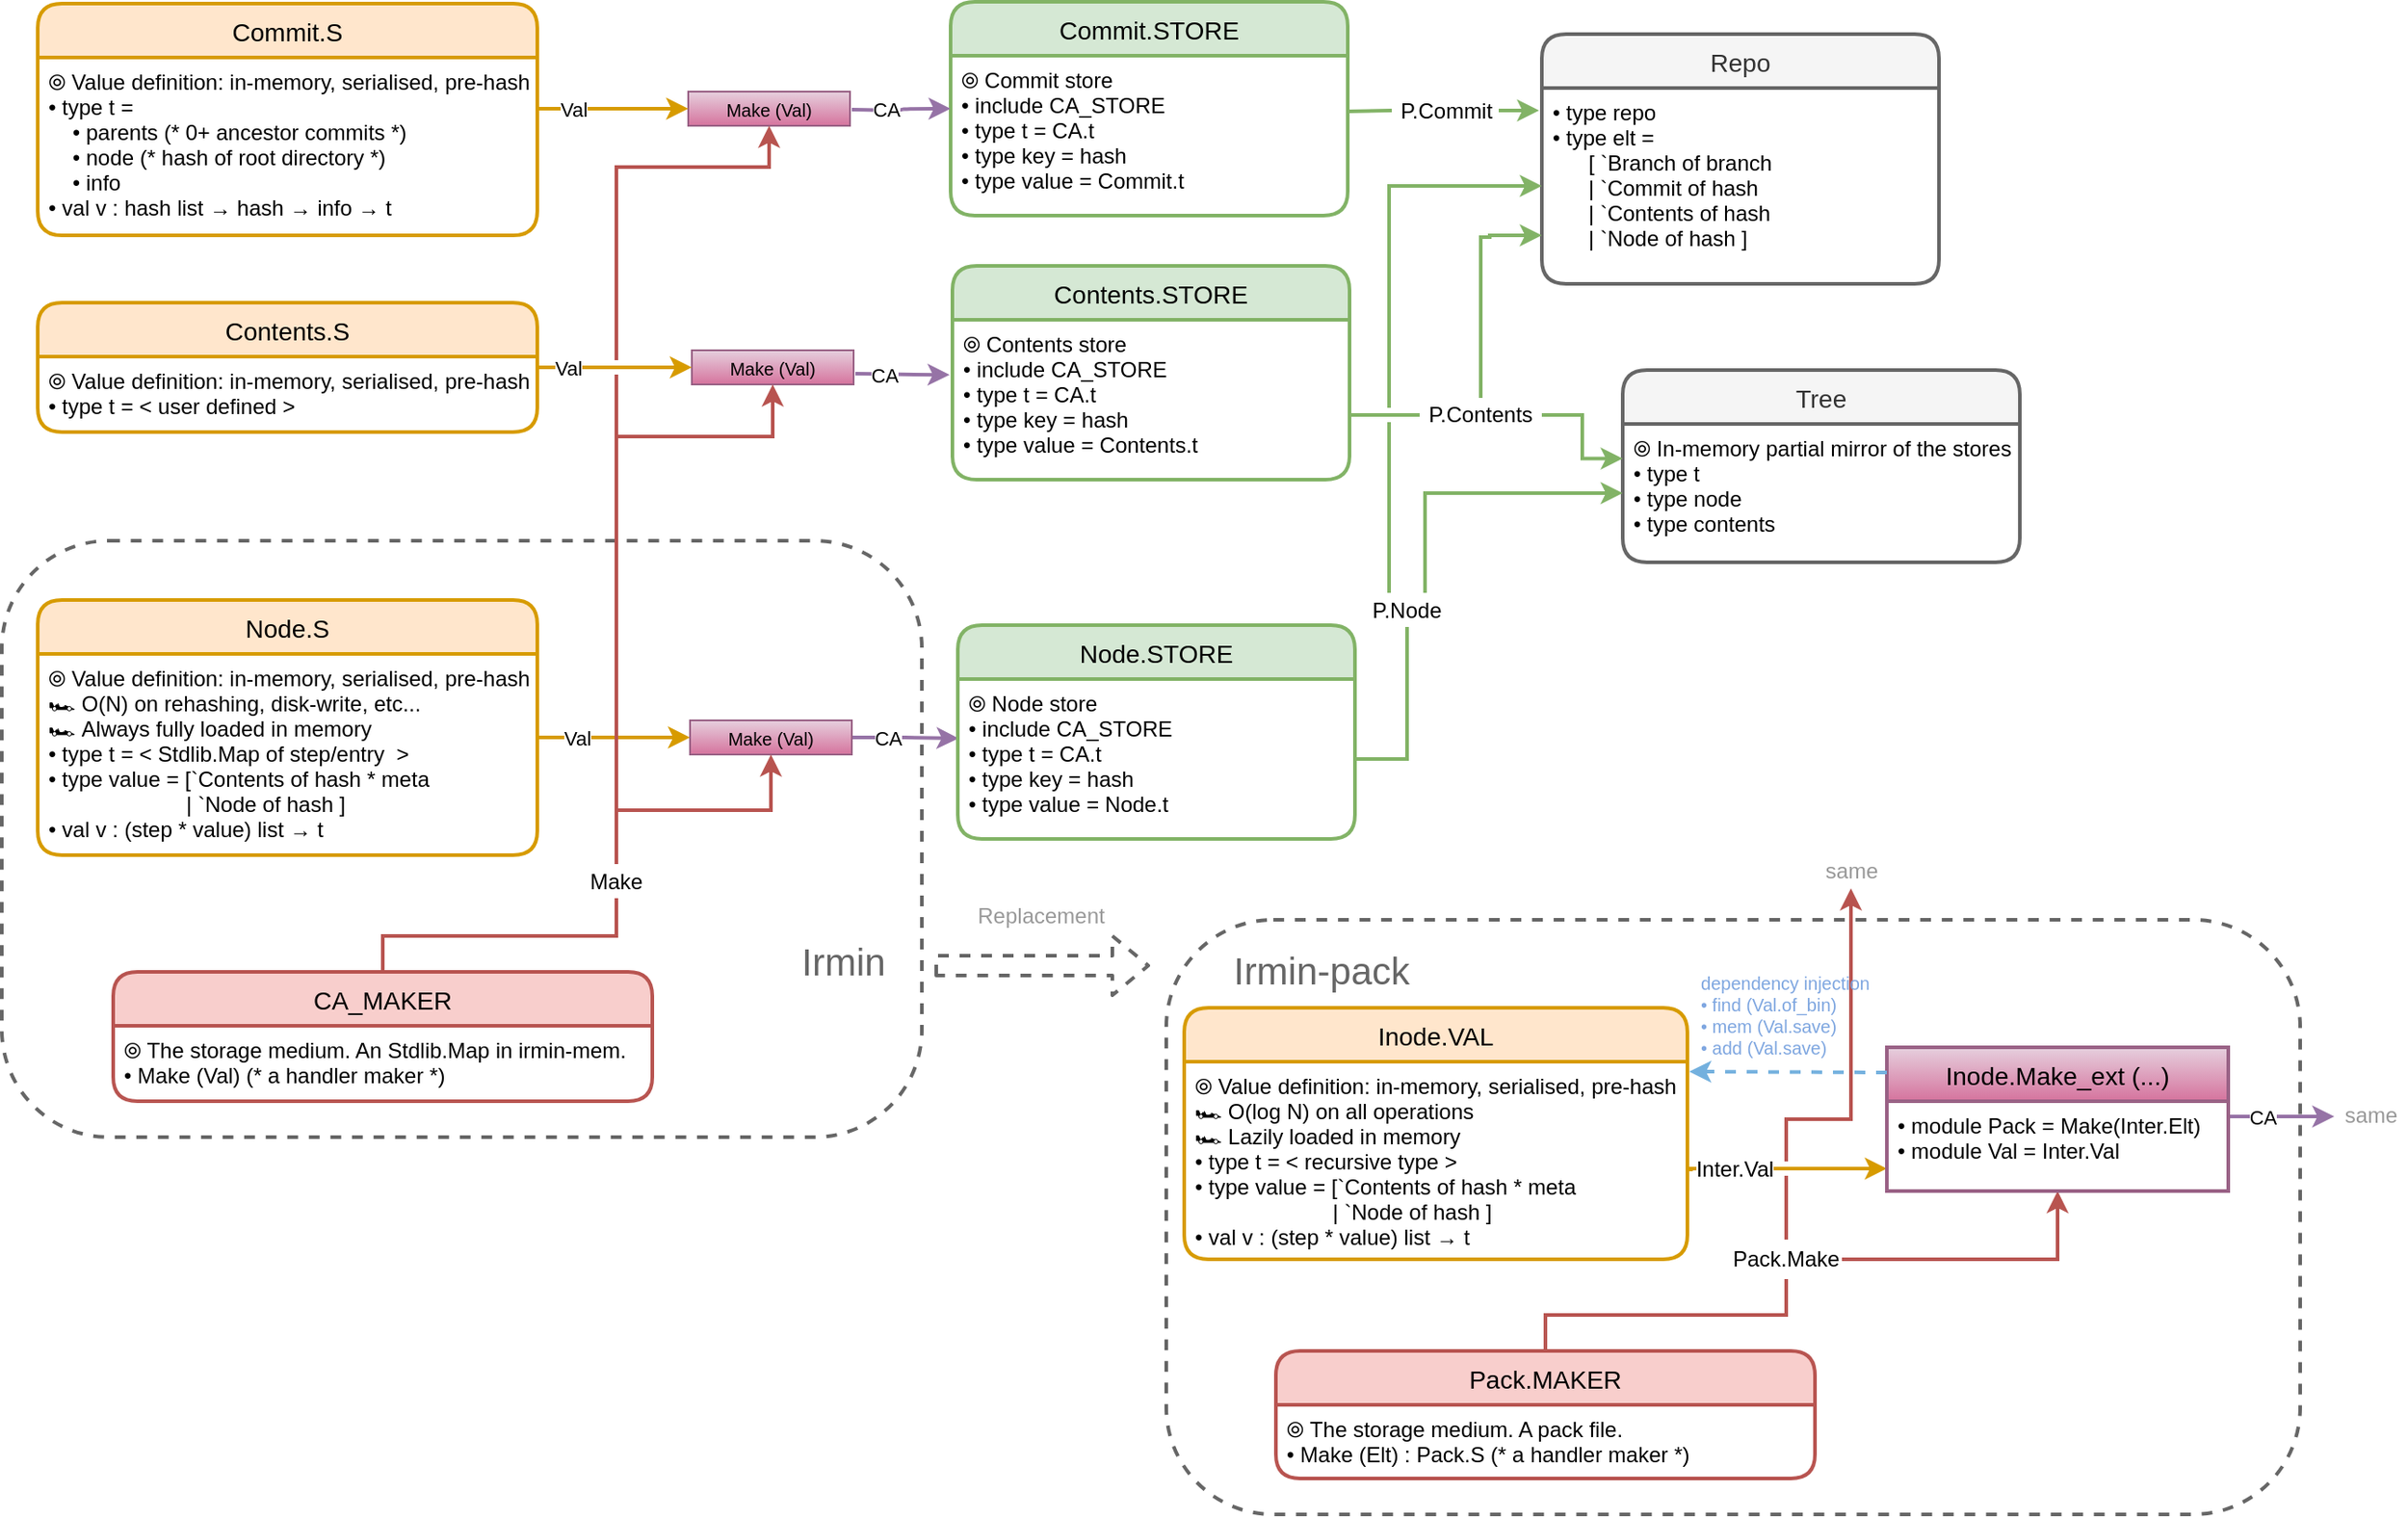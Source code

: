 <mxfile version="14.3.2" type="device" pages="2"><diagram id="qdZ4n5tWrnuXQ08trUPr" name="Functor stack"><mxGraphModel dx="1797" dy="1001" grid="1" gridSize="10" guides="1" tooltips="1" connect="1" arrows="1" fold="1" page="1" pageScale="1" pageWidth="827" pageHeight="1169" math="0" shadow="0"><root><mxCell id="0"/><mxCell id="1" parent="0"/><mxCell id="gpQaS3DrG4YznyOlDVg5-61" style="edgeStyle=orthogonalEdgeStyle;orthogonalLoop=1;jettySize=auto;html=1;exitX=1;exitY=0.399;exitDx=0;exitDy=0;entryX=0;entryY=0.5;entryDx=0;entryDy=0;rounded=0;fillColor=#ffe6cc;strokeColor=#d79b00;strokeWidth=2;exitPerimeter=0;" parent="1" target="gpQaS3DrG4YznyOlDVg5-58" edge="1" source="gpQaS3DrG4YznyOlDVg5-8"><mxGeometry relative="1" as="geometry"><mxPoint x="295" y="407.5" as="sourcePoint"/><Array as="points"><mxPoint x="300" y="418"/></Array></mxGeometry></mxCell><mxCell id="gpQaS3DrG4YznyOlDVg5-62" value="Val" style="edgeLabel;html=1;align=center;verticalAlign=middle;resizable=0;points=[];" parent="gpQaS3DrG4YznyOlDVg5-61" vertex="1" connectable="0"><mxGeometry x="-0.265" relative="1" as="geometry"><mxPoint x="-8.5" as="offset"/></mxGeometry></mxCell><mxCell id="lwyZZMM5-Lp7EQ6Wtqmz-5" value="" style="rounded=1;whiteSpace=wrap;html=1;fontFamily=Monospace;fontSize=9;dashed=1;strokeColor=#666666;strokeWidth=2;arcSize=18;gradientColor=#b3b3b3;fillColor=none;" parent="1" vertex="1"><mxGeometry x="2" y="308" width="512" height="332" as="geometry"/></mxCell><mxCell id="gpQaS3DrG4YznyOlDVg5-3" value="Commit.S" style="swimlane;childLayout=stackLayout;horizontal=1;startSize=30;horizontalStack=0;rounded=1;fontSize=14;fontStyle=0;strokeWidth=2;resizeParent=0;resizeLast=1;shadow=0;dashed=0;align=center;fillColor=#ffe6cc;strokeColor=#d79b00;" parent="1" vertex="1"><mxGeometry x="22" y="9" width="278" height="129" as="geometry"/></mxCell><mxCell id="gpQaS3DrG4YznyOlDVg5-4" value="⦾ Value definition: in-memory, serialised, pre-hash&#10;• type t =&#10;    • parents (* 0+ ancestor commits *)&#10;    • node (* hash of root directory *) &#10;    • info&#10;• val v : hash list → hash → info → t" style="align=left;strokeColor=none;fillColor=none;spacingLeft=4;fontSize=12;verticalAlign=top;resizable=0;rotatable=0;part=1;" parent="gpQaS3DrG4YznyOlDVg5-3" vertex="1"><mxGeometry y="30" width="278" height="99" as="geometry"/></mxCell><mxCell id="gpQaS3DrG4YznyOlDVg5-5" value="Contents.S" style="swimlane;childLayout=stackLayout;horizontal=1;startSize=30;horizontalStack=0;rounded=1;fontSize=14;fontStyle=0;strokeWidth=2;resizeParent=0;resizeLast=1;shadow=0;dashed=0;align=center;fillColor=#ffe6cc;strokeColor=#d79b00;" parent="1" vertex="1"><mxGeometry x="22" y="175.5" width="278" height="72" as="geometry"/></mxCell><mxCell id="gpQaS3DrG4YznyOlDVg5-6" value="⦾ Value definition: in-memory, serialised, pre-hash&#10;• type t = &lt; user defined &gt;" style="align=left;strokeColor=none;fillColor=none;spacingLeft=4;fontSize=12;verticalAlign=top;resizable=0;rotatable=0;part=1;" parent="gpQaS3DrG4YznyOlDVg5-5" vertex="1"><mxGeometry y="30" width="278" height="42" as="geometry"/></mxCell><mxCell id="gpQaS3DrG4YznyOlDVg5-7" value="Node.S" style="swimlane;childLayout=stackLayout;horizontal=1;startSize=30;horizontalStack=0;rounded=1;fontSize=14;fontStyle=0;strokeWidth=2;resizeParent=0;resizeLast=1;shadow=0;dashed=0;align=center;fillColor=#ffe6cc;strokeColor=#d79b00;" parent="1" vertex="1"><mxGeometry x="22" y="341" width="278" height="142" as="geometry"/></mxCell><mxCell id="gpQaS3DrG4YznyOlDVg5-8" value="⦾ Value definition: in-memory, serialised, pre-hash&#10;🏎️ O(N) on rehashing, disk-write, etc...&#10;🏎️ Always fully loaded in memory&#10;• type t = &lt; Stdlib.Map of step/entry  &gt;&#10;• type value = [`Contents of hash * meta&#10;                       | `Node of hash ]&#10;• val v : (step * value) list → t&#10;" style="align=left;strokeColor=none;fillColor=none;spacingLeft=4;fontSize=12;verticalAlign=top;resizable=0;rotatable=0;part=1;" parent="gpQaS3DrG4YznyOlDVg5-7" vertex="1"><mxGeometry y="30" width="278" height="112" as="geometry"/></mxCell><mxCell id="gpQaS3DrG4YznyOlDVg5-9" value="CA_MAKER" style="swimlane;childLayout=stackLayout;horizontal=1;startSize=30;horizontalStack=0;rounded=1;fontSize=14;fontStyle=0;strokeWidth=2;resizeParent=0;resizeLast=1;shadow=0;dashed=0;align=center;fillColor=#f8cecc;strokeColor=#b85450;" parent="1" vertex="1"><mxGeometry x="64" y="548" width="300" height="72" as="geometry"/></mxCell><mxCell id="gpQaS3DrG4YznyOlDVg5-10" value="⦾ The storage medium. An Stdlib.Map in irmin-mem.&#10;• Make (Val) (* a handler maker *) " style="align=left;strokeColor=none;fillColor=none;spacingLeft=4;fontSize=12;verticalAlign=top;resizable=0;rotatable=0;part=1;" parent="gpQaS3DrG4YznyOlDVg5-9" vertex="1"><mxGeometry y="30" width="300" height="42" as="geometry"/></mxCell><mxCell id="gpQaS3DrG4YznyOlDVg5-12" value="Commit.STORE" style="swimlane;childLayout=stackLayout;horizontal=1;startSize=30;horizontalStack=0;rounded=1;fontSize=14;fontStyle=0;strokeWidth=2;resizeParent=0;resizeLast=1;shadow=0;dashed=0;align=center;fillColor=#d5e8d4;strokeColor=#82b366;" parent="1" vertex="1"><mxGeometry x="530" y="8" width="221" height="119" as="geometry"/></mxCell><mxCell id="gpQaS3DrG4YznyOlDVg5-13" value="⦾ Commit store&#10;• include CA_STORE&#10;• type t = CA.t&#10;• type key = hash&#10;• type value = Commit.t" style="align=left;strokeColor=none;fillColor=none;spacingLeft=4;fontSize=12;verticalAlign=top;resizable=0;rotatable=0;part=1;" parent="gpQaS3DrG4YznyOlDVg5-12" vertex="1"><mxGeometry y="30" width="221" height="89" as="geometry"/></mxCell><mxCell id="gpQaS3DrG4YznyOlDVg5-20" value="CA" style="edgeStyle=orthogonalEdgeStyle;curved=1;orthogonalLoop=1;jettySize=auto;html=1;entryX=0;entryY=0.5;entryDx=0;entryDy=0;exitX=1;exitY=0.5;exitDx=0;exitDy=0;fillColor=#e1d5e7;strokeColor=#9673a6;strokeWidth=2;" parent="1" target="gpQaS3DrG4YznyOlDVg5-12" edge="1"><mxGeometry x="-0.309" relative="1" as="geometry"><mxPoint x="475" y="68" as="sourcePoint"/><mxPoint as="offset"/></mxGeometry></mxCell><mxCell id="gpQaS3DrG4YznyOlDVg5-18" value="&lt;font style=&quot;font-size: 10px&quot;&gt;Make (Val)&lt;/font&gt;" style="shape=rectangle;perimeter=rhombusPerimeter;whiteSpace=wrap;html=1;align=center;gradientColor=#d5739d;fillColor=#e6d0de;strokeColor=#996185;" parent="1" vertex="1"><mxGeometry x="384" y="58" width="90" height="19" as="geometry"/></mxCell><mxCell id="gpQaS3DrG4YznyOlDVg5-25" style="edgeStyle=orthogonalEdgeStyle;orthogonalLoop=1;jettySize=auto;html=1;exitX=1;exitY=0.25;exitDx=0;exitDy=0;entryX=0;entryY=0.5;entryDx=0;entryDy=0;rounded=0;fillColor=#ffe6cc;strokeColor=#d79b00;strokeWidth=2;" parent="1" source="gpQaS3DrG4YznyOlDVg5-4" target="gpQaS3DrG4YznyOlDVg5-18" edge="1"><mxGeometry relative="1" as="geometry"><Array as="points"><mxPoint x="300" y="68"/></Array></mxGeometry></mxCell><mxCell id="gpQaS3DrG4YznyOlDVg5-31" value="Val" style="edgeLabel;html=1;align=center;verticalAlign=middle;resizable=0;points=[];" parent="gpQaS3DrG4YznyOlDVg5-25" vertex="1" connectable="0"><mxGeometry x="-0.265" relative="1" as="geometry"><mxPoint x="-8.5" as="offset"/></mxGeometry></mxCell><mxCell id="gpQaS3DrG4YznyOlDVg5-51" value="CA" style="edgeStyle=orthogonalEdgeStyle;curved=1;orthogonalLoop=1;jettySize=auto;html=1;entryX=-0.007;entryY=0.344;entryDx=0;entryDy=0;entryPerimeter=0;exitX=1;exitY=0.5;exitDx=0;exitDy=0;fillColor=#e1d5e7;strokeColor=#9673a6;strokeWidth=2;" parent="1" target="gpQaS3DrG4YznyOlDVg5-67" edge="1"><mxGeometry x="-0.364" y="-1" relative="1" as="geometry"><mxPoint x="506" y="215" as="targetPoint"/><mxPoint x="477" y="215" as="sourcePoint"/><mxPoint as="offset"/></mxGeometry></mxCell><mxCell id="gpQaS3DrG4YznyOlDVg5-52" value="&lt;font style=&quot;font-size: 10px&quot;&gt;Make (Val)&lt;/font&gt;" style="shape=rectangle;perimeter=rhombusPerimeter;whiteSpace=wrap;html=1;align=center;gradientColor=#d5739d;fillColor=#e6d0de;strokeColor=#996185;" parent="1" vertex="1"><mxGeometry x="386" y="202" width="90" height="19" as="geometry"/></mxCell><mxCell id="gpQaS3DrG4YznyOlDVg5-55" value="" style="edgeStyle=orthogonalEdgeStyle;orthogonalLoop=1;jettySize=auto;html=1;entryX=0;entryY=0.5;entryDx=0;entryDy=0;rounded=0;fillColor=#ffe6cc;strokeColor=#d79b00;strokeWidth=2;" parent="1" target="gpQaS3DrG4YznyOlDVg5-52" edge="1"><mxGeometry relative="1" as="geometry"><mxPoint x="300" y="212" as="sourcePoint"/><Array as="points"><mxPoint x="300" y="208"/><mxPoint x="300" y="212"/></Array></mxGeometry></mxCell><mxCell id="gpQaS3DrG4YznyOlDVg5-56" value="Val" style="edgeLabel;html=1;align=center;verticalAlign=middle;resizable=0;points=[];" parent="gpQaS3DrG4YznyOlDVg5-55" vertex="1" connectable="0"><mxGeometry x="-0.265" relative="1" as="geometry"><mxPoint x="-10.5" as="offset"/></mxGeometry></mxCell><mxCell id="gpQaS3DrG4YznyOlDVg5-57" value="CA" style="edgeStyle=orthogonalEdgeStyle;orthogonalLoop=1;jettySize=auto;html=1;exitX=1;exitY=0.5;exitDx=0;exitDy=0;rounded=0;entryX=0.002;entryY=0.371;entryDx=0;entryDy=0;entryPerimeter=0;fillColor=#e1d5e7;strokeColor=#9673a6;strokeWidth=2;" parent="1" source="gpQaS3DrG4YznyOlDVg5-58" target="gpQaS3DrG4YznyOlDVg5-69" edge="1"><mxGeometry x="-0.356" relative="1" as="geometry"><mxPoint x="533" y="420" as="targetPoint"/><mxPoint x="476" y="415" as="sourcePoint"/><mxPoint as="offset"/></mxGeometry></mxCell><mxCell id="gpQaS3DrG4YznyOlDVg5-58" value="&lt;font style=&quot;font-size: 10px&quot;&gt;Make (Val)&lt;/font&gt;" style="shape=rectangle;perimeter=rhombusPerimeter;whiteSpace=wrap;html=1;align=center;gradientColor=#d5739d;fillColor=#e6d0de;strokeColor=#996185;" parent="1" vertex="1"><mxGeometry x="385" y="408" width="90" height="19" as="geometry"/></mxCell><mxCell id="gpQaS3DrG4YznyOlDVg5-66" value="Contents.STORE" style="swimlane;childLayout=stackLayout;horizontal=1;startSize=30;horizontalStack=0;rounded=1;fontSize=14;fontStyle=0;strokeWidth=2;resizeParent=0;resizeLast=1;shadow=0;dashed=0;align=center;fillColor=#d5e8d4;strokeColor=#82b366;" parent="1" vertex="1"><mxGeometry x="531" y="155" width="221" height="119" as="geometry"/></mxCell><mxCell id="gpQaS3DrG4YznyOlDVg5-67" value="⦾ Contents store&#10;• include CA_STORE&#10;• type t = CA.t&#10;• type key = hash&#10;• type value = Contents.t" style="align=left;strokeColor=none;fillColor=none;spacingLeft=4;fontSize=12;verticalAlign=top;resizable=0;rotatable=0;part=1;" parent="gpQaS3DrG4YznyOlDVg5-66" vertex="1"><mxGeometry y="30" width="221" height="89" as="geometry"/></mxCell><mxCell id="gpQaS3DrG4YznyOlDVg5-68" value="Node.STORE" style="swimlane;childLayout=stackLayout;horizontal=1;startSize=30;horizontalStack=0;rounded=1;fontSize=14;fontStyle=0;strokeWidth=2;resizeParent=0;resizeLast=1;shadow=0;dashed=0;align=center;fillColor=#d5e8d4;strokeColor=#82b366;" parent="1" vertex="1"><mxGeometry x="534" y="355" width="221" height="119" as="geometry"><mxRectangle x="510" y="527" width="120" height="30" as="alternateBounds"/></mxGeometry></mxCell><mxCell id="gpQaS3DrG4YznyOlDVg5-69" value="⦾ Node store&#10;• include CA_STORE&#10;• type t = CA.t&#10;• type key = hash&#10;• type value = Node.t" style="align=left;strokeColor=none;fillColor=none;spacingLeft=4;fontSize=12;verticalAlign=top;resizable=0;rotatable=0;part=1;" parent="gpQaS3DrG4YznyOlDVg5-68" vertex="1"><mxGeometry y="30" width="221" height="89" as="geometry"/></mxCell><mxCell id="gpQaS3DrG4YznyOlDVg5-70" value="Tree" style="swimlane;childLayout=stackLayout;horizontal=1;startSize=30;horizontalStack=0;rounded=1;fontSize=14;fontStyle=0;strokeWidth=2;resizeParent=0;resizeLast=1;shadow=0;dashed=0;align=center;fillColor=#f5f5f5;strokeColor=#666666;fontColor=#333333;" parent="1" vertex="1"><mxGeometry x="904" y="213" width="221" height="107" as="geometry"/></mxCell><mxCell id="gpQaS3DrG4YznyOlDVg5-71" value="⦾ In-memory partial mirror of the stores&#10;• type t&#10;• type node&#10;• type contents" style="align=left;strokeColor=none;fillColor=none;spacingLeft=4;fontSize=12;verticalAlign=top;resizable=0;rotatable=0;part=1;" parent="gpQaS3DrG4YznyOlDVg5-70" vertex="1"><mxGeometry y="30" width="221" height="77" as="geometry"/></mxCell><mxCell id="gpQaS3DrG4YznyOlDVg5-73" style="edgeStyle=orthogonalEdgeStyle;rounded=0;orthogonalLoop=1;jettySize=auto;html=1;exitX=0.75;exitY=0;exitDx=0;exitDy=0;entryX=0;entryY=0.5;entryDx=0;entryDy=0;fillColor=#d5e8d4;strokeColor=#82b366;strokeWidth=2;" parent="1" source="lwyZZMM5-Lp7EQ6Wtqmz-32" target="gpQaS3DrG4YznyOlDVg5-71" edge="1"><mxGeometry relative="1" as="geometry"/></mxCell><mxCell id="gpQaS3DrG4YznyOlDVg5-83" style="edgeStyle=orthogonalEdgeStyle;rounded=0;orthogonalLoop=1;jettySize=auto;html=1;exitX=0.5;exitY=0;exitDx=0;exitDy=0;entryX=0.5;entryY=1;entryDx=0;entryDy=0;fillColor=#f8cecc;strokeColor=#b85450;strokeWidth=2;" parent="1" source="gpQaS3DrG4YznyOlDVg5-78" target="gpQaS3DrG4YznyOlDVg5-52" edge="1"><mxGeometry relative="1" as="geometry"><Array as="points"><mxPoint x="344" y="250"/><mxPoint x="431" y="250"/></Array></mxGeometry></mxCell><mxCell id="gpQaS3DrG4YznyOlDVg5-84" style="edgeStyle=orthogonalEdgeStyle;rounded=0;orthogonalLoop=1;jettySize=auto;html=1;exitX=0.5;exitY=0;exitDx=0;exitDy=0;entryX=0.5;entryY=1;entryDx=0;entryDy=0;fillColor=#f8cecc;strokeColor=#b85450;strokeWidth=2;" parent="1" source="gpQaS3DrG4YznyOlDVg5-78" target="gpQaS3DrG4YznyOlDVg5-58" edge="1"><mxGeometry relative="1" as="geometry"><Array as="points"><mxPoint x="344" y="458"/><mxPoint x="430" y="458"/></Array></mxGeometry></mxCell><mxCell id="gpQaS3DrG4YznyOlDVg5-78" value="Make" style="text;html=1;strokeColor=none;fillColor=none;align=center;verticalAlign=middle;whiteSpace=wrap;rounded=0;" parent="1" vertex="1"><mxGeometry x="324" y="488" width="40" height="19" as="geometry"/></mxCell><mxCell id="gpQaS3DrG4YznyOlDVg5-81" style="edgeStyle=orthogonalEdgeStyle;rounded=0;orthogonalLoop=1;jettySize=auto;html=1;exitX=0.5;exitY=0;exitDx=0;exitDy=0;entryX=0.5;entryY=1;entryDx=0;entryDy=0;endArrow=none;endFill=0;fillColor=#f8cecc;strokeColor=#b85450;strokeWidth=2;" parent="1" source="gpQaS3DrG4YznyOlDVg5-9" target="gpQaS3DrG4YznyOlDVg5-78" edge="1"><mxGeometry relative="1" as="geometry"><Array as="points"><mxPoint x="214" y="528"/></Array></mxGeometry></mxCell><mxCell id="gpQaS3DrG4YznyOlDVg5-87" value="Repo" style="swimlane;childLayout=stackLayout;horizontal=1;startSize=30;horizontalStack=0;rounded=1;fontSize=14;fontStyle=0;strokeWidth=2;resizeParent=0;resizeLast=1;shadow=0;dashed=0;align=center;fillColor=#f5f5f5;strokeColor=#666666;fontColor=#333333;" parent="1" vertex="1"><mxGeometry x="859" y="26" width="221" height="139" as="geometry"/></mxCell><mxCell id="gpQaS3DrG4YznyOlDVg5-88" value="• type repo&#10;• type elt =&#10;      [ `Branch of branch&#10;      | `Commit of hash&#10;      | `Contents of hash&#10;      | `Node of hash ]&#10;" style="align=left;strokeColor=none;fillColor=none;spacingLeft=4;fontSize=12;verticalAlign=top;resizable=0;rotatable=0;part=1;" parent="gpQaS3DrG4YznyOlDVg5-87" vertex="1"><mxGeometry y="30" width="221" height="109" as="geometry"/></mxCell><mxCell id="gpQaS3DrG4YznyOlDVg5-92" style="edgeStyle=orthogonalEdgeStyle;rounded=0;orthogonalLoop=1;jettySize=auto;html=1;exitX=0.5;exitY=0;exitDx=0;exitDy=0;endArrow=classic;endFill=1;fontFamily=Monospace;fontSize=9;fillColor=#d5e8d4;strokeColor=#82b366;strokeWidth=2;" parent="1" source="lwyZZMM5-Lp7EQ6Wtqmz-37" edge="1"><mxGeometry relative="1" as="geometry"><mxPoint x="859" y="138" as="targetPoint"/><Array as="points"><mxPoint x="825" y="139"/><mxPoint x="830" y="139"/><mxPoint x="830" y="138"/></Array></mxGeometry></mxCell><mxCell id="lwyZZMM5-Lp7EQ6Wtqmz-6" value="" style="shape=flexArrow;endArrow=classic;html=1;fontFamily=Monospace;fontSize=9;gradientColor=#b3b3b3;dashed=1;strokeColor=#666666;strokeWidth=2;startArrow=none;startFill=0;" parent="1" edge="1"><mxGeometry width="50" height="50" relative="1" as="geometry"><mxPoint x="521" y="544.5" as="sourcePoint"/><mxPoint x="641" y="544.5" as="targetPoint"/></mxGeometry></mxCell><mxCell id="lwyZZMM5-Lp7EQ6Wtqmz-7" value="" style="rounded=1;whiteSpace=wrap;html=1;fontFamily=Monospace;fontSize=9;dashed=1;strokeColor=#666666;strokeWidth=2;arcSize=18;gradientColor=#b3b3b3;fillColor=none;" parent="1" vertex="1"><mxGeometry x="650" y="519" width="631" height="331" as="geometry"/></mxCell><mxCell id="lwyZZMM5-Lp7EQ6Wtqmz-8" value="Inode.VAL" style="swimlane;childLayout=stackLayout;horizontal=1;startSize=30;horizontalStack=0;rounded=1;fontSize=14;fontStyle=0;strokeWidth=2;resizeParent=0;resizeLast=1;shadow=0;dashed=0;align=center;fillColor=#ffe6cc;strokeColor=#d79b00;" parent="1" vertex="1"><mxGeometry x="660" y="568" width="280" height="140" as="geometry"/></mxCell><mxCell id="lwyZZMM5-Lp7EQ6Wtqmz-9" value="⦾ Value definition: in-memory, serialised, pre-hash&#10;🏎️ O(log N) on all operations&#10;🏎️ Lazily loaded in memory&#10;• type t = &lt; recursive type &gt;&#10;• type value = [`Contents of hash * meta&#10;                       | `Node of hash ]&#10;• val v : (step * value) list → t" style="align=left;strokeColor=none;fillColor=none;spacingLeft=4;fontSize=12;verticalAlign=top;resizable=0;rotatable=0;part=1;" parent="lwyZZMM5-Lp7EQ6Wtqmz-8" vertex="1"><mxGeometry y="30" width="280" height="110" as="geometry"/></mxCell><mxCell id="lwyZZMM5-Lp7EQ6Wtqmz-10" value="Pack.MAKER" style="swimlane;childLayout=stackLayout;horizontal=1;startSize=30;horizontalStack=0;rounded=1;fontSize=14;fontStyle=0;strokeWidth=2;resizeParent=0;resizeLast=1;shadow=0;dashed=0;align=center;fillColor=#f8cecc;strokeColor=#b85450;" parent="1" vertex="1"><mxGeometry x="711" y="759" width="300" height="71" as="geometry"/></mxCell><mxCell id="lwyZZMM5-Lp7EQ6Wtqmz-11" value="⦾ The storage medium. A pack file.&#10;• Make (Elt) : Pack.S (* a handler maker *) " style="align=left;strokeColor=none;fillColor=none;spacingLeft=4;fontSize=12;verticalAlign=top;resizable=0;rotatable=0;part=1;" parent="lwyZZMM5-Lp7EQ6Wtqmz-10" vertex="1"><mxGeometry y="30" width="300" height="41" as="geometry"/></mxCell><mxCell id="lwyZZMM5-Lp7EQ6Wtqmz-12" value="CA" style="edgeStyle=orthogonalEdgeStyle;curved=1;orthogonalLoop=1;jettySize=auto;html=1;entryX=0;entryY=0.5;entryDx=0;entryDy=0;exitX=1;exitY=0.5;exitDx=0;exitDy=0;fillColor=#e1d5e7;strokeColor=#9673a6;strokeWidth=2;" parent="1" edge="1"><mxGeometry x="-0.356" relative="1" as="geometry"><mxPoint x="1300" y="628.5" as="targetPoint"/><mxPoint x="1241" y="628.5" as="sourcePoint"/><mxPoint as="offset"/></mxGeometry></mxCell><mxCell id="lwyZZMM5-Lp7EQ6Wtqmz-14" style="edgeStyle=orthogonalEdgeStyle;orthogonalLoop=1;jettySize=auto;html=1;entryX=0;entryY=0.75;entryDx=0;entryDy=0;rounded=0;fillColor=#ffe6cc;strokeColor=#d79b00;strokeWidth=2;" parent="1" target="lwyZZMM5-Lp7EQ6Wtqmz-24" edge="1"><mxGeometry relative="1" as="geometry"><mxPoint x="942" y="659" as="sourcePoint"/><Array as="points"><mxPoint x="942" y="658"/></Array><mxPoint x="1032" y="626" as="targetPoint"/></mxGeometry></mxCell><mxCell id="lwyZZMM5-Lp7EQ6Wtqmz-15" value="&lt;font style=&quot;font-size: 12px&quot;&gt;Inter.Val&lt;/font&gt;" style="edgeLabel;html=1;align=center;verticalAlign=middle;resizable=0;points=[];" parent="lwyZZMM5-Lp7EQ6Wtqmz-14" vertex="1" connectable="0"><mxGeometry x="-0.265" relative="1" as="geometry"><mxPoint x="-15.5" as="offset"/></mxGeometry></mxCell><mxCell id="lwyZZMM5-Lp7EQ6Wtqmz-20" style="edgeStyle=orthogonalEdgeStyle;rounded=0;orthogonalLoop=1;jettySize=auto;html=1;exitX=0.5;exitY=0;exitDx=0;exitDy=0;endArrow=classic;endFill=1;fillColor=#f8cecc;fontFamily=Monospace;fontSize=9;jumpStyle=gap;strokeColor=#b85450;strokeWidth=2;" parent="1" source="lwyZZMM5-Lp7EQ6Wtqmz-17" target="lwyZZMM5-Lp7EQ6Wtqmz-54" edge="1"><mxGeometry relative="1" as="geometry"><mxPoint x="1001" y="499" as="targetPoint"/><Array as="points"><mxPoint x="995" y="630"/><mxPoint x="1031" y="630"/></Array></mxGeometry></mxCell><mxCell id="lwyZZMM5-Lp7EQ6Wtqmz-56" style="edgeStyle=orthogonalEdgeStyle;rounded=0;orthogonalLoop=1;jettySize=auto;html=1;exitX=1;exitY=0.5;exitDx=0;exitDy=0;endArrow=classic;endFill=1;strokeWidth=2;fillColor=#f8cecc;fontFamily=Helvetica;fontSize=12;fontColor=#B5739D;strokeColor=#b85450;entryX=0.5;entryY=1;entryDx=0;entryDy=0;" parent="1" source="lwyZZMM5-Lp7EQ6Wtqmz-17" target="lwyZZMM5-Lp7EQ6Wtqmz-24" edge="1"><mxGeometry relative="1" as="geometry"><mxPoint x="1050" y="708" as="targetPoint"/><Array as="points"><mxPoint x="1146" y="708"/></Array></mxGeometry></mxCell><mxCell id="lwyZZMM5-Lp7EQ6Wtqmz-17" value="Pack.Make" style="text;html=1;strokeColor=none;fillColor=none;align=center;verticalAlign=middle;whiteSpace=wrap;rounded=0;" parent="1" vertex="1"><mxGeometry x="964" y="697" width="62" height="22" as="geometry"/></mxCell><mxCell id="lwyZZMM5-Lp7EQ6Wtqmz-18" style="edgeStyle=orthogonalEdgeStyle;rounded=0;orthogonalLoop=1;jettySize=auto;html=1;exitX=0.5;exitY=0;exitDx=0;exitDy=0;entryX=0.5;entryY=1;entryDx=0;entryDy=0;endArrow=none;endFill=0;fillColor=#f8cecc;strokeColor=#b85450;strokeWidth=2;" parent="1" source="lwyZZMM5-Lp7EQ6Wtqmz-10" target="lwyZZMM5-Lp7EQ6Wtqmz-17" edge="1"><mxGeometry relative="1" as="geometry"><Array as="points"><mxPoint x="861" y="739"/></Array></mxGeometry></mxCell><mxCell id="lwyZZMM5-Lp7EQ6Wtqmz-23" value="Inode.Make_ext (...)" style="swimlane;childLayout=stackLayout;horizontal=1;startSize=30;horizontalStack=0;rounded=1;fontSize=14;fontStyle=0;strokeWidth=2;resizeParent=0;resizeLast=1;shadow=0;dashed=0;align=center;fillColor=#e6d0de;strokeColor=#996185;arcSize=0;gradientColor=#d5739d;" parent="1" vertex="1"><mxGeometry x="1051" y="590" width="190" height="80" as="geometry"/></mxCell><mxCell id="lwyZZMM5-Lp7EQ6Wtqmz-24" value="• module Pack = Make(Inter.Elt)&#10;• module Val = Inter.Val" style="align=left;strokeColor=none;fillColor=none;spacingLeft=4;fontSize=12;verticalAlign=top;resizable=0;rotatable=0;part=1;" parent="lwyZZMM5-Lp7EQ6Wtqmz-23" vertex="1"><mxGeometry y="30" width="190" height="50" as="geometry"/></mxCell><mxCell id="lwyZZMM5-Lp7EQ6Wtqmz-29" style="edgeStyle=orthogonalEdgeStyle;rounded=0;orthogonalLoop=1;jettySize=auto;html=1;entryX=1;entryY=0.25;entryDx=0;entryDy=0;endArrow=classic;endFill=1;fillColor=#dae8fc;fontFamily=Monospace;fontSize=9;dashed=1;strokeWidth=2;strokeColor=#73B0DE;" parent="1" edge="1"><mxGeometry relative="1" as="geometry"><mxPoint x="1051" y="604" as="sourcePoint"/><mxPoint x="941" y="603.5" as="targetPoint"/><Array as="points"><mxPoint x="1051" y="604"/><mxPoint x="996" y="604"/></Array></mxGeometry></mxCell><mxCell id="lwyZZMM5-Lp7EQ6Wtqmz-30" value="&lt;div style=&quot;text-align: left ; font-size: 10px&quot;&gt;&lt;span&gt;&lt;font style=&quot;font-size: 10px&quot;&gt;&lt;font face=&quot;helvetica&quot; style=&quot;font-size: 10px&quot;&gt;dependency&amp;nbsp;&lt;/font&gt;&lt;/font&gt;&lt;/span&gt;&lt;span style=&quot;font-family: &amp;#34;helvetica&amp;#34;&quot;&gt;injection&lt;/span&gt;&lt;/div&gt;&lt;div style=&quot;text-align: left ; font-size: 10px&quot;&gt;&lt;span style=&quot;font-family: &amp;#34;helvetica&amp;#34;&quot;&gt;&lt;font style=&quot;font-size: 10px&quot;&gt;• find (Val.of_bin)&lt;/font&gt;&lt;/span&gt;&lt;/div&gt;&lt;font style=&quot;font-size: 10px&quot;&gt;&lt;span style=&quot;font-family: &amp;#34;helvetica&amp;#34;&quot;&gt;&lt;div style=&quot;text-align: left&quot;&gt;• mem (Val.save)&lt;/div&gt;&lt;/span&gt;&lt;span style=&quot;font-family: &amp;#34;helvetica&amp;#34;&quot;&gt;&lt;div style=&quot;text-align: left&quot;&gt;• add (Val.save)&lt;/div&gt;&lt;/span&gt;&lt;/font&gt;" style="edgeLabel;html=1;align=center;verticalAlign=middle;resizable=0;points=[];fontSize=9;fontFamily=Monospace;labelBackgroundColor=none;fontColor=#7EA6E0;" parent="lwyZZMM5-Lp7EQ6Wtqmz-29" vertex="1" connectable="0"><mxGeometry x="0.01" y="-1" relative="1" as="geometry"><mxPoint x="-2.01" y="-30.75" as="offset"/></mxGeometry></mxCell><mxCell id="lwyZZMM5-Lp7EQ6Wtqmz-32" value="P.Node" style="text;html=1;strokeColor=none;fillColor=none;align=center;verticalAlign=middle;whiteSpace=wrap;rounded=0;" parent="1" vertex="1"><mxGeometry x="764" y="337" width="40" height="19" as="geometry"/></mxCell><mxCell id="lwyZZMM5-Lp7EQ6Wtqmz-36" style="edgeStyle=orthogonalEdgeStyle;rounded=0;orthogonalLoop=1;jettySize=auto;html=1;exitX=1;exitY=0.5;exitDx=0;exitDy=0;entryX=0.5;entryY=1;entryDx=0;entryDy=0;endArrow=none;endFill=0;fillColor=#d5e8d4;fontFamily=Monospace;fontSize=9;strokeColor=#82b366;strokeWidth=2;" parent="1" source="gpQaS3DrG4YznyOlDVg5-69" target="lwyZZMM5-Lp7EQ6Wtqmz-32" edge="1"><mxGeometry relative="1" as="geometry"/></mxCell><mxCell id="lwyZZMM5-Lp7EQ6Wtqmz-39" style="edgeStyle=orthogonalEdgeStyle;rounded=0;orthogonalLoop=1;jettySize=auto;html=1;exitX=1;exitY=0.5;exitDx=0;exitDy=0;entryX=0;entryY=0.25;entryDx=0;entryDy=0;endArrow=classic;endFill=1;fillColor=#d5e8d4;fontFamily=Monospace;fontSize=9;strokeColor=#82b366;strokeWidth=2;" parent="1" source="lwyZZMM5-Lp7EQ6Wtqmz-37" target="gpQaS3DrG4YznyOlDVg5-71" edge="1"><mxGeometry relative="1" as="geometry"/></mxCell><mxCell id="lwyZZMM5-Lp7EQ6Wtqmz-37" value="P.Contents" style="text;html=1;strokeColor=none;fillColor=none;align=center;verticalAlign=middle;whiteSpace=wrap;rounded=0;" parent="1" vertex="1"><mxGeometry x="791" y="228.5" width="68" height="19" as="geometry"/></mxCell><mxCell id="lwyZZMM5-Lp7EQ6Wtqmz-62" style="edgeStyle=orthogonalEdgeStyle;rounded=0;orthogonalLoop=1;jettySize=auto;html=1;exitX=1;exitY=0.5;exitDx=0;exitDy=0;entryX=-0.007;entryY=0.118;entryDx=0;entryDy=0;entryPerimeter=0;endArrow=classic;endFill=1;strokeColor=#82b366;strokeWidth=2;fillColor=#d5e8d4;fontFamily=Comic Sans MS;fontSize=12;fontColor=#999999;" parent="1" source="lwyZZMM5-Lp7EQ6Wtqmz-43" target="gpQaS3DrG4YznyOlDVg5-88" edge="1"><mxGeometry relative="1" as="geometry"/></mxCell><mxCell id="lwyZZMM5-Lp7EQ6Wtqmz-43" value="P.Commit" style="text;html=1;strokeColor=none;fillColor=none;align=center;verticalAlign=middle;whiteSpace=wrap;rounded=0;" parent="1" vertex="1"><mxGeometry x="775.5" y="60" width="59.5" height="17" as="geometry"/></mxCell><mxCell id="lwyZZMM5-Lp7EQ6Wtqmz-54" value="&lt;font&gt;same&lt;/font&gt;" style="text;html=1;align=center;verticalAlign=middle;resizable=0;points=[];autosize=1;fontSize=12;fontFamily=Helvetica;fontColor=#999999;" parent="1" vertex="1"><mxGeometry x="1011" y="481.5" width="40" height="20" as="geometry"/></mxCell><mxCell id="lwyZZMM5-Lp7EQ6Wtqmz-55" value="&lt;font&gt;same&lt;/font&gt;" style="text;html=1;align=center;verticalAlign=middle;resizable=0;points=[];autosize=1;fontSize=12;fontFamily=Helvetica;fontColor=#999999;" parent="1" vertex="1"><mxGeometry x="1300" y="618" width="40" height="20" as="geometry"/></mxCell><mxCell id="lwyZZMM5-Lp7EQ6Wtqmz-59" style="edgeStyle=orthogonalEdgeStyle;rounded=0;orthogonalLoop=1;jettySize=auto;html=1;exitX=1;exitY=0.5;exitDx=0;exitDy=0;entryX=0;entryY=0.5;entryDx=0;entryDy=0;endArrow=none;endFill=0;strokeWidth=2;fillColor=#d5e8d4;fontFamily=Comic Sans MS;fontSize=12;fontColor=#999999;strokeColor=#82b366;" parent="1" source="gpQaS3DrG4YznyOlDVg5-67" target="lwyZZMM5-Lp7EQ6Wtqmz-37" edge="1"><mxGeometry relative="1" as="geometry"><Array as="points"><mxPoint x="752" y="238"/></Array></mxGeometry></mxCell><mxCell id="lwyZZMM5-Lp7EQ6Wtqmz-61" style="edgeStyle=orthogonalEdgeStyle;rounded=0;orthogonalLoop=1;jettySize=auto;html=1;entryX=0;entryY=0.5;entryDx=0;entryDy=0;endArrow=none;endFill=0;strokeColor=#82b366;strokeWidth=2;fillColor=#d5e8d4;fontFamily=Comic Sans MS;fontSize=12;fontColor=#999999;" parent="1" target="lwyZZMM5-Lp7EQ6Wtqmz-43" edge="1"><mxGeometry relative="1" as="geometry"><mxPoint x="751" y="69" as="sourcePoint"/><Array as="points"><mxPoint x="751" y="69"/><mxPoint x="760" y="69"/></Array></mxGeometry></mxCell><mxCell id="lwyZZMM5-Lp7EQ6Wtqmz-40" style="edgeStyle=orthogonalEdgeStyle;rounded=0;orthogonalLoop=1;jettySize=auto;html=1;exitX=0.25;exitY=0;exitDx=0;exitDy=0;entryX=0;entryY=0.5;entryDx=0;entryDy=0;endArrow=classic;endFill=1;fillColor=#d5e8d4;fontFamily=Monospace;fontSize=9;jumpStyle=gap;strokeColor=#82b366;strokeWidth=2;" parent="1" source="lwyZZMM5-Lp7EQ6Wtqmz-32" target="gpQaS3DrG4YznyOlDVg5-88" edge="1"><mxGeometry relative="1" as="geometry"/></mxCell><mxCell id="s6aAtH1VwLILzQduUBxc-1" value="Irmin" style="text;html=1;align=center;verticalAlign=middle;resizable=0;points=[];autosize=1;fontSize=21;fontColor=#666666;" vertex="1" parent="1"><mxGeometry x="440" y="527" width="60" height="30" as="geometry"/></mxCell><mxCell id="s6aAtH1VwLILzQduUBxc-2" value="Irmin-pack" style="text;html=1;align=center;verticalAlign=middle;resizable=0;points=[];autosize=1;fontSize=21;fontColor=#666666;" vertex="1" parent="1"><mxGeometry x="681" y="531.5" width="110" height="30" as="geometry"/></mxCell><mxCell id="BgGnFCU-y7uaFV5Y8pDj-1" value="&lt;font&gt;Replacement&lt;/font&gt;" style="text;html=1;align=center;verticalAlign=middle;resizable=0;points=[];autosize=1;fontSize=12;fontFamily=Helvetica;fontColor=#999999;rotation=0;" vertex="1" parent="1"><mxGeometry x="535" y="507" width="90" height="20" as="geometry"/></mxCell><mxCell id="gpQaS3DrG4YznyOlDVg5-85" style="edgeStyle=orthogonalEdgeStyle;rounded=0;orthogonalLoop=1;jettySize=auto;html=1;exitX=0.5;exitY=0;exitDx=0;exitDy=0;entryX=0.5;entryY=1;entryDx=0;entryDy=0;endArrow=classic;endFill=1;jumpStyle=gap;fillColor=#f8cecc;strokeColor=#b85450;strokeWidth=2;" parent="1" source="gpQaS3DrG4YznyOlDVg5-78" target="gpQaS3DrG4YznyOlDVg5-18" edge="1"><mxGeometry relative="1" as="geometry"><Array as="points"><mxPoint x="344" y="100"/><mxPoint x="429" y="100"/></Array></mxGeometry></mxCell></root></mxGraphModel></diagram><diagram id="FgaCEzwKgngs8itAuFDW" name="Inode rec type"><mxGraphModel dx="2997" dy="1688" grid="1" gridSize="10" guides="1" tooltips="1" connect="1" arrows="1" fold="1" page="1" pageScale="1" pageWidth="827" pageHeight="583" math="0" shadow="0"><root><mxCell id="FpmUgT5xwH8XEHcmMts0-0"/><mxCell id="FpmUgT5xwH8XEHcmMts0-1" parent="FpmUgT5xwH8XEHcmMts0-0"/><mxCell id="qJeehAJkZSo2YhI0Sfq9-28" style="edgeStyle=orthogonalEdgeStyle;curved=1;orthogonalLoop=1;jettySize=auto;html=1;exitX=0;exitY=0.5;exitDx=0;exitDy=0;entryX=0.43;entryY=1;entryDx=0;entryDy=0;entryPerimeter=0;startArrow=none;startFill=0;endArrow=classic;endFill=1;strokeColor=#000000;strokeWidth=4;fontSize=21;fontColor=#666666;" edge="1" parent="FpmUgT5xwH8XEHcmMts0-1" source="nfP5amqcfg9PfwAZ-G74-0" target="nfP5amqcfg9PfwAZ-G74-7"><mxGeometry relative="1" as="geometry"/></mxCell><mxCell id="qJeehAJkZSo2YhI0Sfq9-29" style="edgeStyle=orthogonalEdgeStyle;curved=1;orthogonalLoop=1;jettySize=auto;html=1;exitX=0;exitY=0.5;exitDx=0;exitDy=0;entryX=0.363;entryY=1.013;entryDx=0;entryDy=0;entryPerimeter=0;startArrow=none;startFill=0;endArrow=classic;endFill=1;strokeColor=#000000;strokeWidth=4;fontSize=21;fontColor=#666666;" edge="1" parent="FpmUgT5xwH8XEHcmMts0-1" source="nfP5amqcfg9PfwAZ-G74-0" target="nfP5amqcfg9PfwAZ-G74-7"><mxGeometry relative="1" as="geometry"/></mxCell><mxCell id="qJeehAJkZSo2YhI0Sfq9-14" style="edgeStyle=orthogonalEdgeStyle;curved=1;orthogonalLoop=1;jettySize=auto;html=1;exitX=0;exitY=0.5;exitDx=0;exitDy=0;startArrow=none;startFill=0;endArrow=classic;endFill=1;strokeColor=#000000;strokeWidth=4;fontSize=21;fontColor=#666666;" edge="1" parent="FpmUgT5xwH8XEHcmMts0-1" source="nfP5amqcfg9PfwAZ-G74-0" target="nfP5amqcfg9PfwAZ-G74-7"><mxGeometry relative="1" as="geometry"><Array as="points"><mxPoint x="190" y="432"/></Array></mxGeometry></mxCell><mxCell id="qJeehAJkZSo2YhI0Sfq9-16" value="Some" style="edgeLabel;html=1;align=center;verticalAlign=middle;resizable=0;points=[];fontSize=21;fontColor=#666666;" vertex="1" connectable="0" parent="qJeehAJkZSo2YhI0Sfq9-14"><mxGeometry x="0.008" y="-2" relative="1" as="geometry"><mxPoint x="-22" y="-5" as="offset"/></mxGeometry></mxCell><mxCell id="qJeehAJkZSo2YhI0Sfq9-30" style="edgeStyle=orthogonalEdgeStyle;curved=1;orthogonalLoop=1;jettySize=auto;html=1;exitX=0;exitY=0.5;exitDx=0;exitDy=0;entryX=1;entryY=0.25;entryDx=0;entryDy=0;startArrow=none;startFill=0;endArrow=none;endFill=0;strokeWidth=4;fontSize=21;fontColor=#666666;strokeColor=#FF0000;" edge="1" parent="FpmUgT5xwH8XEHcmMts0-1" source="nfP5amqcfg9PfwAZ-G74-0" target="qJeehAJkZSo2YhI0Sfq9-5"><mxGeometry relative="1" as="geometry"><Array as="points"><mxPoint x="180" y="432"/><mxPoint x="180" y="518"/></Array></mxGeometry></mxCell><mxCell id="qJeehAJkZSo2YhI0Sfq9-21" style="edgeStyle=orthogonalEdgeStyle;curved=1;orthogonalLoop=1;jettySize=auto;html=1;exitX=1;exitY=0.5;exitDx=0;exitDy=0;startArrow=none;startFill=0;endArrow=classic;endFill=1;strokeColor=#000000;strokeWidth=4;fontSize=21;fontColor=#666666;" edge="1" parent="FpmUgT5xwH8XEHcmMts0-1" source="19Gi3seMA4c0qYYvr3gw-11" target="qJeehAJkZSo2YhI0Sfq9-1"><mxGeometry relative="1" as="geometry"/></mxCell><mxCell id="19Gi3seMA4c0qYYvr3gw-11" value="&lt;p style=&quot;line-height: 90%&quot;&gt;&lt;/p&gt;&lt;h1 style=&quot;text-align: center ; line-height: 30%&quot;&gt;type t&lt;/h1&gt;&lt;p style=&quot;line-height: 0% ; font-size: 16px&quot;&gt;&amp;nbsp;{ hash : hash Lazy.t; stable : bool; v : v }&lt;/p&gt;&lt;p style=&quot;line-height: 0%&quot;&gt;&lt;br&gt;&lt;/p&gt;&lt;p&gt;&lt;/p&gt;" style="text;html=1;strokeColor=none;fillColor=none;spacing=5;spacingTop=-17;whiteSpace=wrap;overflow=hidden;rounded=0;fontSize=21;fontColor=#666666;" vertex="1" parent="FpmUgT5xwH8XEHcmMts0-1"><mxGeometry x="277" y="60" width="300" height="75" as="geometry"/></mxCell><mxCell id="qJeehAJkZSo2YhI0Sfq9-12" style="edgeStyle=orthogonalEdgeStyle;curved=1;orthogonalLoop=1;jettySize=auto;html=1;exitX=0;exitY=0.5;exitDx=0;exitDy=0;entryX=1;entryY=0.5;entryDx=0;entryDy=0;startArrow=none;startFill=0;endArrow=none;endFill=0;strokeWidth=4;fontSize=21;fontColor=#666666;strokeColor=#FF0000;" edge="1" parent="FpmUgT5xwH8XEHcmMts0-1" source="nfP5amqcfg9PfwAZ-G74-0" target="qJeehAJkZSo2YhI0Sfq9-5"><mxGeometry relative="1" as="geometry"><Array as="points"><mxPoint x="200" y="432"/><mxPoint x="200" y="536"/></Array></mxGeometry></mxCell><mxCell id="qJeehAJkZSo2YhI0Sfq9-15" value="None" style="edgeLabel;html=1;align=center;verticalAlign=middle;resizable=0;points=[];fontSize=21;fontColor=#666666;" vertex="1" connectable="0" parent="qJeehAJkZSo2YhI0Sfq9-12"><mxGeometry x="-0.066" y="-3" relative="1" as="geometry"><mxPoint x="-7" y="-17" as="offset"/></mxGeometry></mxCell><mxCell id="nfP5amqcfg9PfwAZ-G74-0" value="&lt;p style=&quot;line-height: 90%&quot;&gt;&lt;/p&gt;&lt;h1 style=&quot;line-height: 30%&quot;&gt;&lt;p style=&quot;font-size: 21px ; font-weight: 400 ; line-height: 0px&quot;&gt;&amp;nbsp;&lt;span style=&quot;font-size: 16px&quot;&gt;{ depth : int; length : int; entries : ptr option array }&lt;/span&gt;&lt;/p&gt;&lt;/h1&gt;&lt;h1 style=&quot;text-align: center ; line-height: 30%&quot;&gt;type tree&lt;/h1&gt;&lt;p&gt;&lt;/p&gt;" style="text;html=1;strokeColor=none;fillColor=none;spacing=5;spacingTop=-17;whiteSpace=wrap;overflow=hidden;rounded=0;fontSize=21;fontColor=#666666;" vertex="1" parent="FpmUgT5xwH8XEHcmMts0-1"><mxGeometry x="225" y="388.5" width="370" height="87" as="geometry"/></mxCell><mxCell id="nfP5amqcfg9PfwAZ-G74-21" style="edgeStyle=orthogonalEdgeStyle;curved=1;orthogonalLoop=1;jettySize=auto;html=1;exitX=0.5;exitY=1;exitDx=0;exitDy=0;entryX=0.5;entryY=0;entryDx=0;entryDy=0;startArrow=none;startFill=0;endArrow=classic;endFill=1;strokeWidth=4;fontSize=21;fontColor=#666666;strokeColor=#00FF00;" edge="1" parent="FpmUgT5xwH8XEHcmMts0-1" source="qJeehAJkZSo2YhI0Sfq9-1" target="nfP5amqcfg9PfwAZ-G74-20"><mxGeometry relative="1" as="geometry"><mxPoint x="712.75" y="350" as="sourcePoint"/><Array as="points"><mxPoint x="667" y="380"/><mxPoint x="752" y="380"/></Array></mxGeometry></mxCell><mxCell id="qJeehAJkZSo2YhI0Sfq9-26" value="Value" style="edgeLabel;html=1;align=center;verticalAlign=middle;resizable=0;points=[];fontSize=21;fontColor=#666666;" vertex="1" connectable="0" parent="nfP5amqcfg9PfwAZ-G74-21"><mxGeometry x="-0.188" y="-2" relative="1" as="geometry"><mxPoint x="32" y="28" as="offset"/></mxGeometry></mxCell><mxCell id="nfP5amqcfg9PfwAZ-G74-19" style="edgeStyle=orthogonalEdgeStyle;curved=1;orthogonalLoop=1;jettySize=auto;html=1;startArrow=none;startFill=0;strokeWidth=4;fontSize=21;fontColor=#666666;endArrow=none;endFill=0;strokeColor=#FF0000;exitX=0.423;exitY=-0.035;exitDx=0;exitDy=0;exitPerimeter=0;entryX=0.424;entryY=0.344;entryDx=0;entryDy=0;entryPerimeter=0;" edge="1" parent="FpmUgT5xwH8XEHcmMts0-1" source="nfP5amqcfg9PfwAZ-G74-7" target="nfP5amqcfg9PfwAZ-G74-28"><mxGeometry relative="1" as="geometry"><mxPoint x="220" y="170" as="sourcePoint"/><Array as="points"><mxPoint x="162" y="160"/><mxPoint x="120" y="160"/></Array></mxGeometry></mxCell><mxCell id="qJeehAJkZSo2YhI0Sfq9-8" value="None" style="edgeLabel;html=1;align=center;verticalAlign=middle;resizable=0;points=[];fontSize=21;fontColor=#666666;" vertex="1" connectable="0" parent="nfP5amqcfg9PfwAZ-G74-19"><mxGeometry x="-0.129" y="-1" relative="1" as="geometry"><mxPoint x="-24.5" y="-9.0" as="offset"/></mxGeometry></mxCell><mxCell id="qJeehAJkZSo2YhI0Sfq9-6" value="" style="edgeStyle=orthogonalEdgeStyle;curved=1;orthogonalLoop=1;jettySize=auto;html=1;exitX=0.426;exitY=-0.048;exitDx=0;exitDy=0;startArrow=none;startFill=0;endArrow=classic;endFill=1;strokeColor=#000000;strokeWidth=4;fontSize=21;fontColor=#666666;entryX=0;entryY=0.5;entryDx=0;entryDy=0;exitPerimeter=0;" edge="1" parent="FpmUgT5xwH8XEHcmMts0-1" source="nfP5amqcfg9PfwAZ-G74-7" target="19Gi3seMA4c0qYYvr3gw-11"><mxGeometry x="-0.642" y="10" relative="1" as="geometry"><mxPoint x="300" y="80" as="targetPoint"/><Array as="points"><mxPoint x="163" y="98"/></Array><mxPoint as="offset"/></mxGeometry></mxCell><mxCell id="qJeehAJkZSo2YhI0Sfq9-9" value="Some" style="edgeLabel;html=1;align=center;verticalAlign=middle;resizable=0;points=[];fontSize=21;fontColor=#666666;" vertex="1" connectable="0" parent="qJeehAJkZSo2YhI0Sfq9-6"><mxGeometry x="-0.479" y="-1" relative="1" as="geometry"><mxPoint x="25.62" y="-12.16" as="offset"/></mxGeometry></mxCell><mxCell id="nfP5amqcfg9PfwAZ-G74-7" value="&lt;p style=&quot;line-height: 90%&quot;&gt;&lt;/p&gt;&lt;div&gt;&lt;p style=&quot;line-height: 0px&quot;&gt;&lt;span style=&quot;font-size: 16px&quot;&gt;{ hash : hash Lazy.t; mutable target : t option }&lt;/span&gt;&lt;/p&gt;&lt;/div&gt;&lt;div&gt;&lt;/div&gt;&lt;h1 style=&quot;text-align: center ; line-height: 30%&quot;&gt;type ptr&lt;/h1&gt;&lt;div&gt;&lt;div&gt;&lt;p style=&quot;line-height: 0px&quot;&gt;&lt;br&gt;&lt;/p&gt;&lt;/div&gt;&lt;/div&gt;&lt;p&gt;&lt;/p&gt;" style="text;html=1;strokeColor=none;fillColor=none;spacing=5;spacingTop=-17;whiteSpace=wrap;overflow=hidden;rounded=0;fontSize=21;fontColor=#666666;" vertex="1" parent="FpmUgT5xwH8XEHcmMts0-1"><mxGeometry x="10" y="230" width="360" height="80" as="geometry"/></mxCell><mxCell id="nfP5amqcfg9PfwAZ-G74-9" value="&lt;i&gt;A non-loaded subtree that can be loaded &lt;/i&gt;using the &lt;i&gt;find&lt;/i&gt; function." style="text;html=1;strokeColor=none;fillColor=none;align=center;verticalAlign=middle;whiteSpace=wrap;rounded=0;fontSize=21;fontColor=#666666;" vertex="1" parent="FpmUgT5xwH8XEHcmMts0-1"><mxGeometry x="10" y="10" width="220" height="90" as="geometry"/></mxCell><mxCell id="nfP5amqcfg9PfwAZ-G74-20" value="&lt;i&gt;Leaf. A&amp;nbsp;&lt;/i&gt;&lt;i&gt;step/entry&lt;/i&gt;&lt;i&gt;&lt;br&gt;mapping.&lt;/i&gt;" style="text;html=1;strokeColor=none;fillColor=none;align=center;verticalAlign=middle;whiteSpace=wrap;rounded=0;fontSize=21;fontColor=#666666;" vertex="1" parent="FpmUgT5xwH8XEHcmMts0-1"><mxGeometry x="690" y="500" width="123" height="70" as="geometry"/></mxCell><mxCell id="nfP5amqcfg9PfwAZ-G74-28" value="" style="shape=umlDestroy;whiteSpace=wrap;html=1;strokeWidth=4;fontSize=21;fontColor=#666666;strokeColor=#FF0000;" vertex="1" parent="FpmUgT5xwH8XEHcmMts0-1"><mxGeometry x="112" y="92" width="18" height="18" as="geometry"/></mxCell><mxCell id="qJeehAJkZSo2YhI0Sfq9-22" style="edgeStyle=orthogonalEdgeStyle;curved=1;orthogonalLoop=1;jettySize=auto;html=1;exitX=0.5;exitY=1;exitDx=0;exitDy=0;entryX=1;entryY=0.5;entryDx=0;entryDy=0;startArrow=none;startFill=0;endArrow=classic;endFill=1;strokeColor=#000000;strokeWidth=4;fontSize=21;fontColor=#666666;" edge="1" parent="FpmUgT5xwH8XEHcmMts0-1" source="qJeehAJkZSo2YhI0Sfq9-1" target="nfP5amqcfg9PfwAZ-G74-0"><mxGeometry relative="1" as="geometry"/></mxCell><mxCell id="qJeehAJkZSo2YhI0Sfq9-25" value="Tree" style="edgeLabel;html=1;align=center;verticalAlign=middle;resizable=0;points=[];fontSize=21;fontColor=#666666;" vertex="1" connectable="0" parent="qJeehAJkZSo2YhI0Sfq9-22"><mxGeometry x="-0.194" y="-17" relative="1" as="geometry"><mxPoint as="offset"/></mxGeometry></mxCell><mxCell id="qJeehAJkZSo2YhI0Sfq9-1" value="&lt;p style=&quot;line-height: 90%&quot;&gt;&lt;/p&gt;&lt;h1 style=&quot;text-align: center ; line-height: 30%&quot;&gt;type v&lt;/h1&gt;&lt;p style=&quot;line-height: 0% ; font-size: 16px&quot;&gt;Tree of 'ptr tree | Values of value StepMap.t&lt;br&gt;&lt;/p&gt;&lt;p&gt;&lt;/p&gt;" style="text;html=1;strokeColor=none;fillColor=none;spacing=5;spacingTop=-17;whiteSpace=wrap;overflow=hidden;rounded=0;fontSize=21;fontColor=#666666;" vertex="1" parent="FpmUgT5xwH8XEHcmMts0-1"><mxGeometry x="507" y="230" width="320" height="80" as="geometry"/></mxCell><mxCell id="qJeehAJkZSo2YhI0Sfq9-5" value="&lt;i&gt;Empty buckets.&lt;/i&gt;" style="text;html=1;strokeColor=none;fillColor=none;align=center;verticalAlign=middle;whiteSpace=wrap;rounded=0;fontSize=21;fontColor=#666666;" vertex="1" parent="FpmUgT5xwH8XEHcmMts0-1"><mxGeometry x="10" y="500" width="110" height="72" as="geometry"/></mxCell><mxCell id="qJeehAJkZSo2YhI0Sfq9-17" value="" style="shape=umlDestroy;whiteSpace=wrap;html=1;strokeWidth=4;fontSize=21;fontColor=#666666;strokeColor=#FF0000;rotation=1;" vertex="1" parent="FpmUgT5xwH8XEHcmMts0-1"><mxGeometry x="111" y="527" width="18" height="18" as="geometry"/></mxCell><mxCell id="qJeehAJkZSo2YhI0Sfq9-32" value="" style="shape=umlDestroy;whiteSpace=wrap;html=1;strokeWidth=4;fontSize=21;fontColor=#666666;strokeColor=#FF0000;rotation=1;" vertex="1" parent="FpmUgT5xwH8XEHcmMts0-1"><mxGeometry x="111" y="509" width="18" height="18" as="geometry"/></mxCell></root></mxGraphModel></diagram></mxfile>